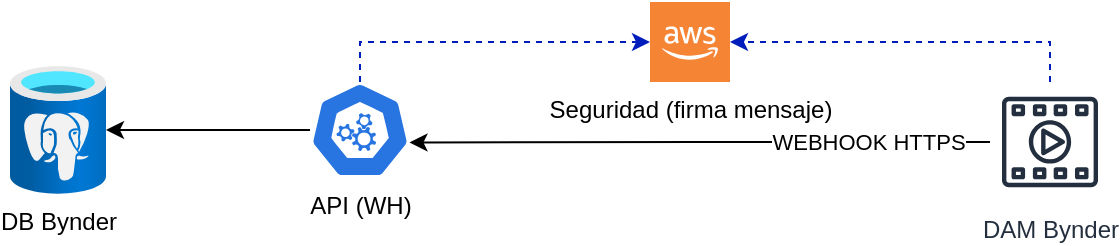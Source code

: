 <mxfile version="26.0.10">
  <diagram name="Page-1" id="FKc38zVMI_eaYd14QCfF">
    <mxGraphModel dx="1101" dy="698" grid="1" gridSize="10" guides="1" tooltips="1" connect="1" arrows="1" fold="1" page="1" pageScale="1" pageWidth="850" pageHeight="1100" math="0" shadow="0">
      <root>
        <mxCell id="0" />
        <mxCell id="1" parent="0" />
        <mxCell id="zV6ViGulXo9WaclpXJsy-14" style="edgeStyle=orthogonalEdgeStyle;rounded=0;orthogonalLoop=1;jettySize=auto;html=1;dashed=1;fillColor=#0050ef;strokeColor=#001DBC;" edge="1" parent="1" source="zV6ViGulXo9WaclpXJsy-9" target="zV6ViGulXo9WaclpXJsy-11">
          <mxGeometry relative="1" as="geometry">
            <Array as="points">
              <mxPoint x="700" y="40" />
            </Array>
          </mxGeometry>
        </mxCell>
        <mxCell id="zV6ViGulXo9WaclpXJsy-9" value="DAM Bynder" style="sketch=0;outlineConnect=0;fontColor=#232F3E;gradientColor=none;strokeColor=#232F3E;fillColor=#ffffff;dashed=0;verticalLabelPosition=bottom;verticalAlign=top;align=center;html=1;fontSize=12;fontStyle=0;aspect=fixed;shape=mxgraph.aws4.resourceIcon;resIcon=mxgraph.aws4.multimedia;" vertex="1" parent="1">
          <mxGeometry x="670" y="60" width="60" height="60" as="geometry" />
        </mxCell>
        <mxCell id="zV6ViGulXo9WaclpXJsy-15" style="edgeStyle=orthogonalEdgeStyle;rounded=0;orthogonalLoop=1;jettySize=auto;html=1;exitX=0.5;exitY=0;exitDx=0;exitDy=0;exitPerimeter=0;dashed=1;fillColor=#0050ef;strokeColor=#001DBC;" edge="1" parent="1" source="zV6ViGulXo9WaclpXJsy-10" target="zV6ViGulXo9WaclpXJsy-11">
          <mxGeometry relative="1" as="geometry" />
        </mxCell>
        <mxCell id="zV6ViGulXo9WaclpXJsy-17" style="edgeStyle=orthogonalEdgeStyle;rounded=0;orthogonalLoop=1;jettySize=auto;html=1;" edge="1" parent="1" source="zV6ViGulXo9WaclpXJsy-10" target="zV6ViGulXo9WaclpXJsy-16">
          <mxGeometry relative="1" as="geometry" />
        </mxCell>
        <mxCell id="zV6ViGulXo9WaclpXJsy-10" value="API (WH)" style="aspect=fixed;sketch=0;html=1;dashed=0;whitespace=wrap;verticalLabelPosition=bottom;verticalAlign=top;fillColor=#2875E2;strokeColor=#ffffff;points=[[0.005,0.63,0],[0.1,0.2,0],[0.9,0.2,0],[0.5,0,0],[0.995,0.63,0],[0.72,0.99,0],[0.5,1,0],[0.28,0.99,0]];shape=mxgraph.kubernetes.icon2;prIcon=api" vertex="1" parent="1">
          <mxGeometry x="330" y="60" width="50" height="48" as="geometry" />
        </mxCell>
        <mxCell id="zV6ViGulXo9WaclpXJsy-11" value="Seguridad (firma mensaje)" style="outlineConnect=0;dashed=0;verticalLabelPosition=bottom;verticalAlign=top;align=center;html=1;shape=mxgraph.aws3.cloud_2;fillColor=#F58534;gradientColor=none;" vertex="1" parent="1">
          <mxGeometry x="500" y="20" width="40" height="40" as="geometry" />
        </mxCell>
        <mxCell id="zV6ViGulXo9WaclpXJsy-12" style="edgeStyle=orthogonalEdgeStyle;rounded=0;orthogonalLoop=1;jettySize=auto;html=1;entryX=0.995;entryY=0.63;entryDx=0;entryDy=0;entryPerimeter=0;" edge="1" parent="1" source="zV6ViGulXo9WaclpXJsy-9" target="zV6ViGulXo9WaclpXJsy-10">
          <mxGeometry relative="1" as="geometry" />
        </mxCell>
        <mxCell id="zV6ViGulXo9WaclpXJsy-13" value="WEBHOOK HTTPS" style="edgeLabel;html=1;align=center;verticalAlign=middle;resizable=0;points=[];" vertex="1" connectable="0" parent="zV6ViGulXo9WaclpXJsy-12">
          <mxGeometry x="-0.361" y="-2" relative="1" as="geometry">
            <mxPoint x="32" y="2" as="offset" />
          </mxGeometry>
        </mxCell>
        <mxCell id="zV6ViGulXo9WaclpXJsy-16" value="DB Bynder" style="image;aspect=fixed;html=1;points=[];align=center;fontSize=12;image=img/lib/azure2/databases/Azure_Database_PostgreSQL_Server.svg;" vertex="1" parent="1">
          <mxGeometry x="180" y="52" width="48" height="64" as="geometry" />
        </mxCell>
      </root>
    </mxGraphModel>
  </diagram>
</mxfile>
